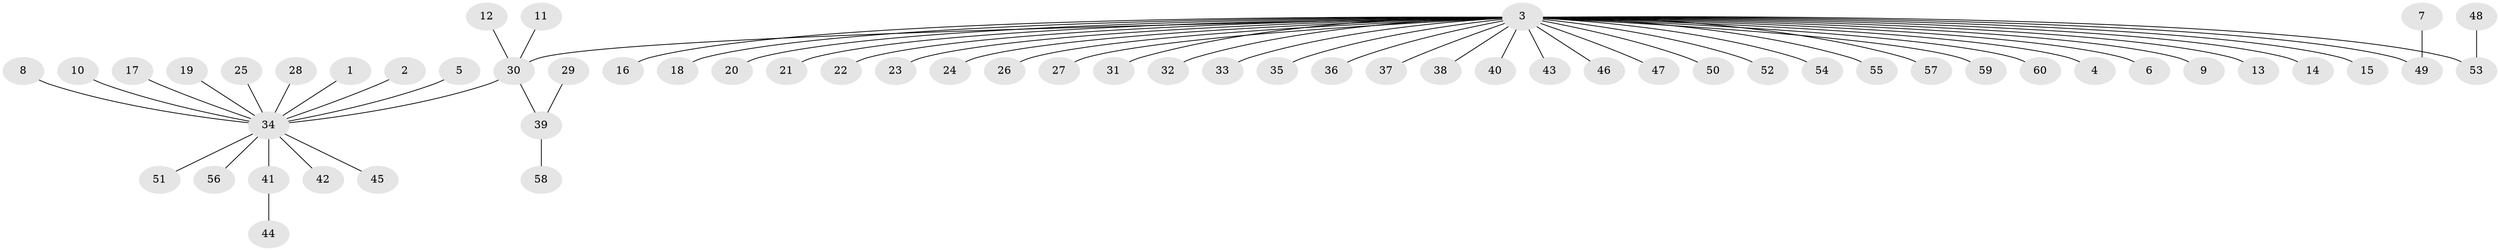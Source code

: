 // original degree distribution, {38: 0.008403361344537815, 2: 0.21008403361344538, 7: 0.008403361344537815, 5: 0.008403361344537815, 14: 0.008403361344537815, 1: 0.6470588235294118, 3: 0.07563025210084033, 4: 0.025210084033613446, 6: 0.008403361344537815}
// Generated by graph-tools (version 1.1) at 2025/26/03/09/25 03:26:04]
// undirected, 60 vertices, 59 edges
graph export_dot {
graph [start="1"]
  node [color=gray90,style=filled];
  1;
  2;
  3;
  4;
  5;
  6;
  7;
  8;
  9;
  10;
  11;
  12;
  13;
  14;
  15;
  16;
  17;
  18;
  19;
  20;
  21;
  22;
  23;
  24;
  25;
  26;
  27;
  28;
  29;
  30;
  31;
  32;
  33;
  34;
  35;
  36;
  37;
  38;
  39;
  40;
  41;
  42;
  43;
  44;
  45;
  46;
  47;
  48;
  49;
  50;
  51;
  52;
  53;
  54;
  55;
  56;
  57;
  58;
  59;
  60;
  1 -- 34 [weight=1.0];
  2 -- 34 [weight=1.0];
  3 -- 4 [weight=1.0];
  3 -- 6 [weight=1.0];
  3 -- 9 [weight=1.0];
  3 -- 13 [weight=1.0];
  3 -- 14 [weight=1.0];
  3 -- 15 [weight=1.0];
  3 -- 16 [weight=1.0];
  3 -- 18 [weight=1.0];
  3 -- 20 [weight=1.0];
  3 -- 21 [weight=1.0];
  3 -- 22 [weight=1.0];
  3 -- 23 [weight=1.0];
  3 -- 24 [weight=1.0];
  3 -- 26 [weight=1.0];
  3 -- 27 [weight=1.0];
  3 -- 30 [weight=1.0];
  3 -- 31 [weight=1.0];
  3 -- 32 [weight=1.0];
  3 -- 33 [weight=1.0];
  3 -- 35 [weight=1.0];
  3 -- 36 [weight=1.0];
  3 -- 37 [weight=1.0];
  3 -- 38 [weight=1.0];
  3 -- 40 [weight=1.0];
  3 -- 43 [weight=1.0];
  3 -- 46 [weight=1.0];
  3 -- 47 [weight=1.0];
  3 -- 49 [weight=1.0];
  3 -- 50 [weight=1.0];
  3 -- 52 [weight=1.0];
  3 -- 53 [weight=1.0];
  3 -- 54 [weight=1.0];
  3 -- 55 [weight=1.0];
  3 -- 57 [weight=1.0];
  3 -- 59 [weight=1.0];
  3 -- 60 [weight=1.0];
  5 -- 34 [weight=1.0];
  7 -- 49 [weight=1.0];
  8 -- 34 [weight=1.0];
  10 -- 34 [weight=1.0];
  11 -- 30 [weight=1.0];
  12 -- 30 [weight=1.0];
  17 -- 34 [weight=1.0];
  19 -- 34 [weight=1.0];
  25 -- 34 [weight=1.0];
  28 -- 34 [weight=1.0];
  29 -- 39 [weight=1.0];
  30 -- 34 [weight=1.0];
  30 -- 39 [weight=1.0];
  34 -- 41 [weight=1.0];
  34 -- 42 [weight=1.0];
  34 -- 45 [weight=1.0];
  34 -- 51 [weight=1.0];
  34 -- 56 [weight=1.0];
  39 -- 58 [weight=1.0];
  41 -- 44 [weight=1.0];
  48 -- 53 [weight=1.0];
}
